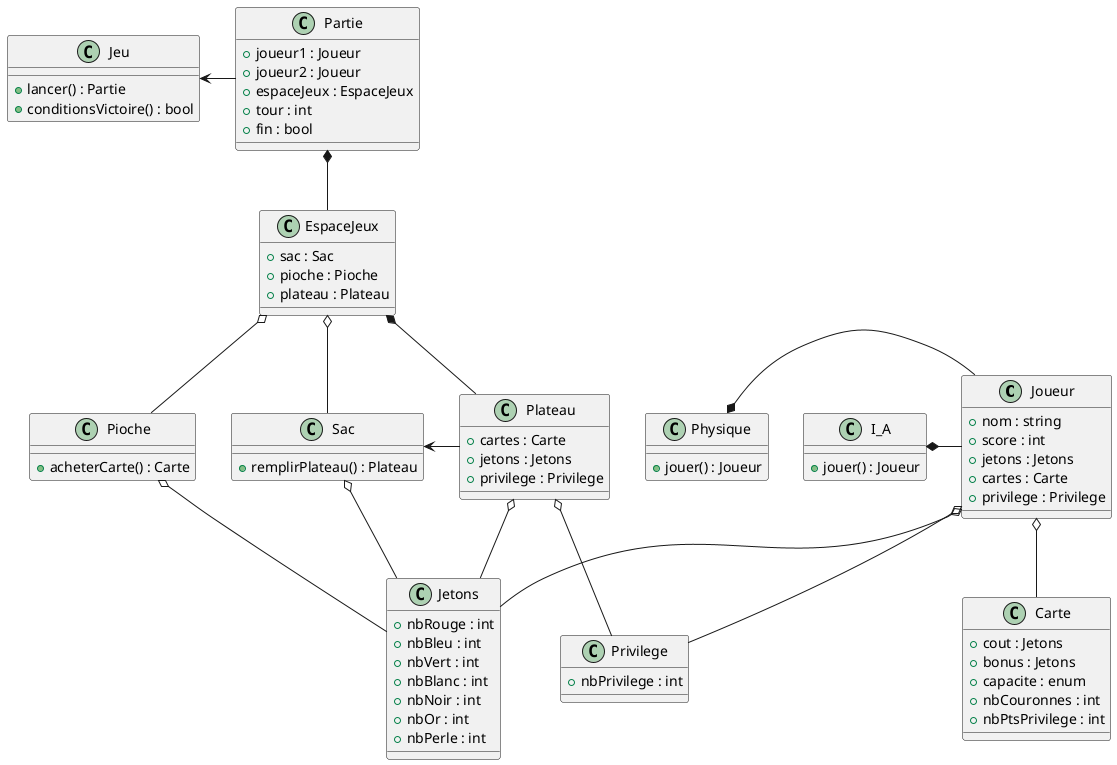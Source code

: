 @startuml

/'
    Diagramme de classe du jeu Splendor Duel
    Pour programmation objet C++
'/

class Joueur{
    + nom : string
    + score : int
    + jetons : Jetons
    + cartes : Carte
    + privilege : Privilege
}

class I_A {
    + jouer() : Joueur
}

class Physique {
    + jouer() : Joueur
}

class Partie {
    + joueur1 : Joueur
    + joueur2 : Joueur
    + espaceJeux : EspaceJeux
    + tour : int
    + fin : bool
}

class EspaceJeux {
    + sac : Sac
    + pioche : Pioche
    + plateau : Plateau
}

class Sac{
    + remplirPlateau() : Plateau
}

class Pioche {
    + acheterCarte() : Carte
}

class Carte{
    + cout : Jetons
    + bonus : Jetons
    + capacite : enum
    + nbCouronnes : int
    + nbPtsPrivilege : int
}

class Privilege {
    + nbPrivilege : int
}

class Jetons {
    + nbRouge : int
    + nbBleu : int
    + nbVert : int
    + nbBlanc : int
    + nbNoir : int
    + nbOr : int
    + nbPerle : int
}

class Plateau {
    + cartes : Carte
    + jetons : Jetons
    + privilege : Privilege
}

class Jeu {
    + lancer() : Partie
    + conditionsVictoire() : bool
}

Physique *- Joueur
I_A *- Joueur

Joueur o-- Jetons
Joueur o-- Carte
Joueur o-- Privilege

Partie *-- EspaceJeux

EspaceJeux o-- Sac
EspaceJeux o-- Pioche
EspaceJeux *-- Plateau

Sac o-- Jetons
Pioche o-- Jetons
Plateau o-- Jetons
Plateau o-- Privilege

Sac <- Plateau

Jeu <- Partie


@enduml
